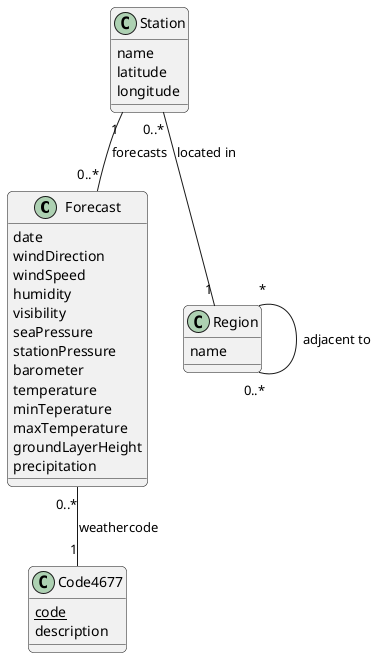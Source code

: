 @startuml "Livl Weather"

skinparam roundcorner 10

class Forecast {
    date
    windDirection
    windSpeed
    humidity
    visibility
    seaPressure
    stationPressure
    barometer
    temperature
    minTeperature
    maxTemperature
    groundLayerHeight
    precipitation
}

class Station {
    name
    latitude
    longitude
}

class Region {
    name
}

class Code4677 {
    {static}code
    description
}

Station "1" -- "0..*" Forecast : forecasts
Station "0..*" -- "1" Region : located in

Region "*" -- "0..*" Region : adjacent to

Forecast "0..*" -- "1" Code4677 : weathercode

@enduml